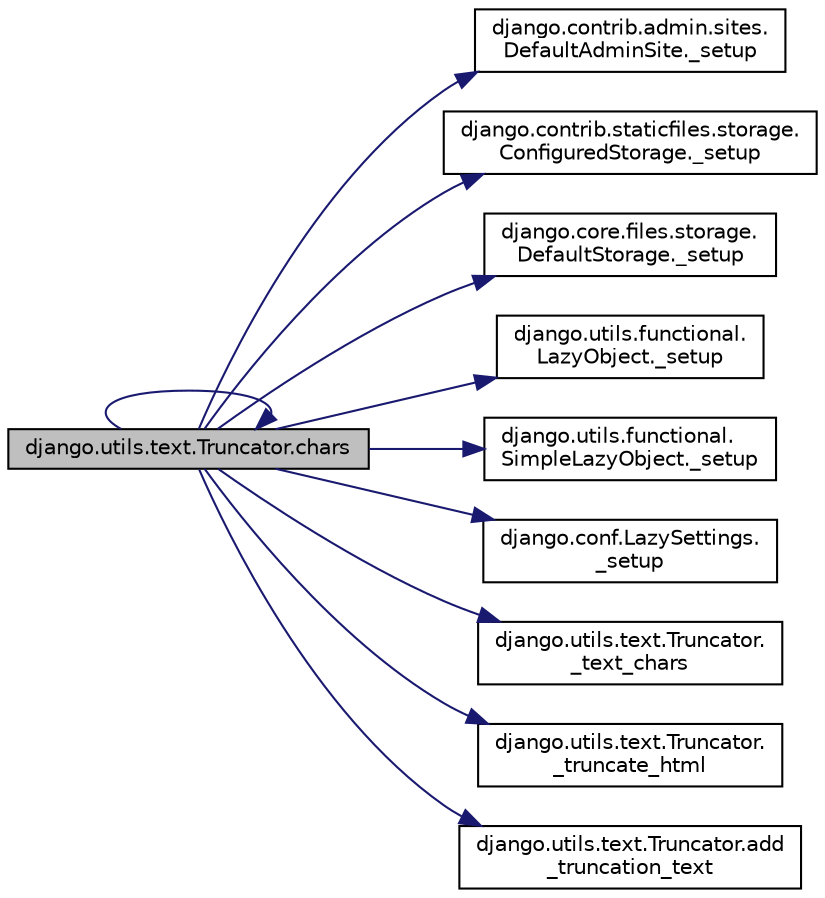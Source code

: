 digraph "django.utils.text.Truncator.chars"
{
 // LATEX_PDF_SIZE
  edge [fontname="Helvetica",fontsize="10",labelfontname="Helvetica",labelfontsize="10"];
  node [fontname="Helvetica",fontsize="10",shape=record];
  rankdir="LR";
  Node1 [label="django.utils.text.Truncator.chars",height=0.2,width=0.4,color="black", fillcolor="grey75", style="filled", fontcolor="black",tooltip=" "];
  Node1 -> Node2 [color="midnightblue",fontsize="10",style="solid",fontname="Helvetica"];
  Node2 [label="django.contrib.admin.sites.\lDefaultAdminSite._setup",height=0.2,width=0.4,color="black", fillcolor="white", style="filled",URL="$d4/d37/classdjango_1_1contrib_1_1admin_1_1sites_1_1_default_admin_site.html#ad03b80618011934dee5cea74969b7879",tooltip=" "];
  Node1 -> Node3 [color="midnightblue",fontsize="10",style="solid",fontname="Helvetica"];
  Node3 [label="django.contrib.staticfiles.storage.\lConfiguredStorage._setup",height=0.2,width=0.4,color="black", fillcolor="white", style="filled",URL="$d8/d03/classdjango_1_1contrib_1_1staticfiles_1_1storage_1_1_configured_storage.html#a6a69ea64de2f1e41a281a601a10228fb",tooltip=" "];
  Node1 -> Node4 [color="midnightblue",fontsize="10",style="solid",fontname="Helvetica"];
  Node4 [label="django.core.files.storage.\lDefaultStorage._setup",height=0.2,width=0.4,color="black", fillcolor="white", style="filled",URL="$d6/d94/classdjango_1_1core_1_1files_1_1storage_1_1_default_storage.html#adec12cae7d96383960f2b4a89cef313a",tooltip=" "];
  Node1 -> Node5 [color="midnightblue",fontsize="10",style="solid",fontname="Helvetica"];
  Node5 [label="django.utils.functional.\lLazyObject._setup",height=0.2,width=0.4,color="black", fillcolor="white", style="filled",URL="$d7/d7a/classdjango_1_1utils_1_1functional_1_1_lazy_object.html#a16ef0843ad966768d3b511f2bc04d126",tooltip=" "];
  Node1 -> Node6 [color="midnightblue",fontsize="10",style="solid",fontname="Helvetica"];
  Node6 [label="django.utils.functional.\lSimpleLazyObject._setup",height=0.2,width=0.4,color="black", fillcolor="white", style="filled",URL="$d3/d4f/classdjango_1_1utils_1_1functional_1_1_simple_lazy_object.html#af02e322a0e00894b30483e402466b596",tooltip=" "];
  Node1 -> Node7 [color="midnightblue",fontsize="10",style="solid",fontname="Helvetica"];
  Node7 [label="django.conf.LazySettings.\l_setup",height=0.2,width=0.4,color="black", fillcolor="white", style="filled",URL="$dc/d44/classdjango_1_1conf_1_1_lazy_settings.html#adf660c297b9e587148be69c43bc11f35",tooltip=" "];
  Node1 -> Node8 [color="midnightblue",fontsize="10",style="solid",fontname="Helvetica"];
  Node8 [label="django.utils.text.Truncator.\l_text_chars",height=0.2,width=0.4,color="black", fillcolor="white", style="filled",URL="$de/d5c/classdjango_1_1utils_1_1text_1_1_truncator.html#adc09f87303a01ff0ac7bd89e4f221a7e",tooltip=" "];
  Node1 -> Node9 [color="midnightblue",fontsize="10",style="solid",fontname="Helvetica"];
  Node9 [label="django.utils.text.Truncator.\l_truncate_html",height=0.2,width=0.4,color="black", fillcolor="white", style="filled",URL="$de/d5c/classdjango_1_1utils_1_1text_1_1_truncator.html#aa4e20694c34d92bbe9bcf2ecef43f827",tooltip=" "];
  Node1 -> Node10 [color="midnightblue",fontsize="10",style="solid",fontname="Helvetica"];
  Node10 [label="django.utils.text.Truncator.add\l_truncation_text",height=0.2,width=0.4,color="black", fillcolor="white", style="filled",URL="$de/d5c/classdjango_1_1utils_1_1text_1_1_truncator.html#ad6fbdc7f7be70ebb041189e6e7e2a365",tooltip=" "];
  Node1 -> Node1 [color="midnightblue",fontsize="10",style="solid",fontname="Helvetica"];
}
